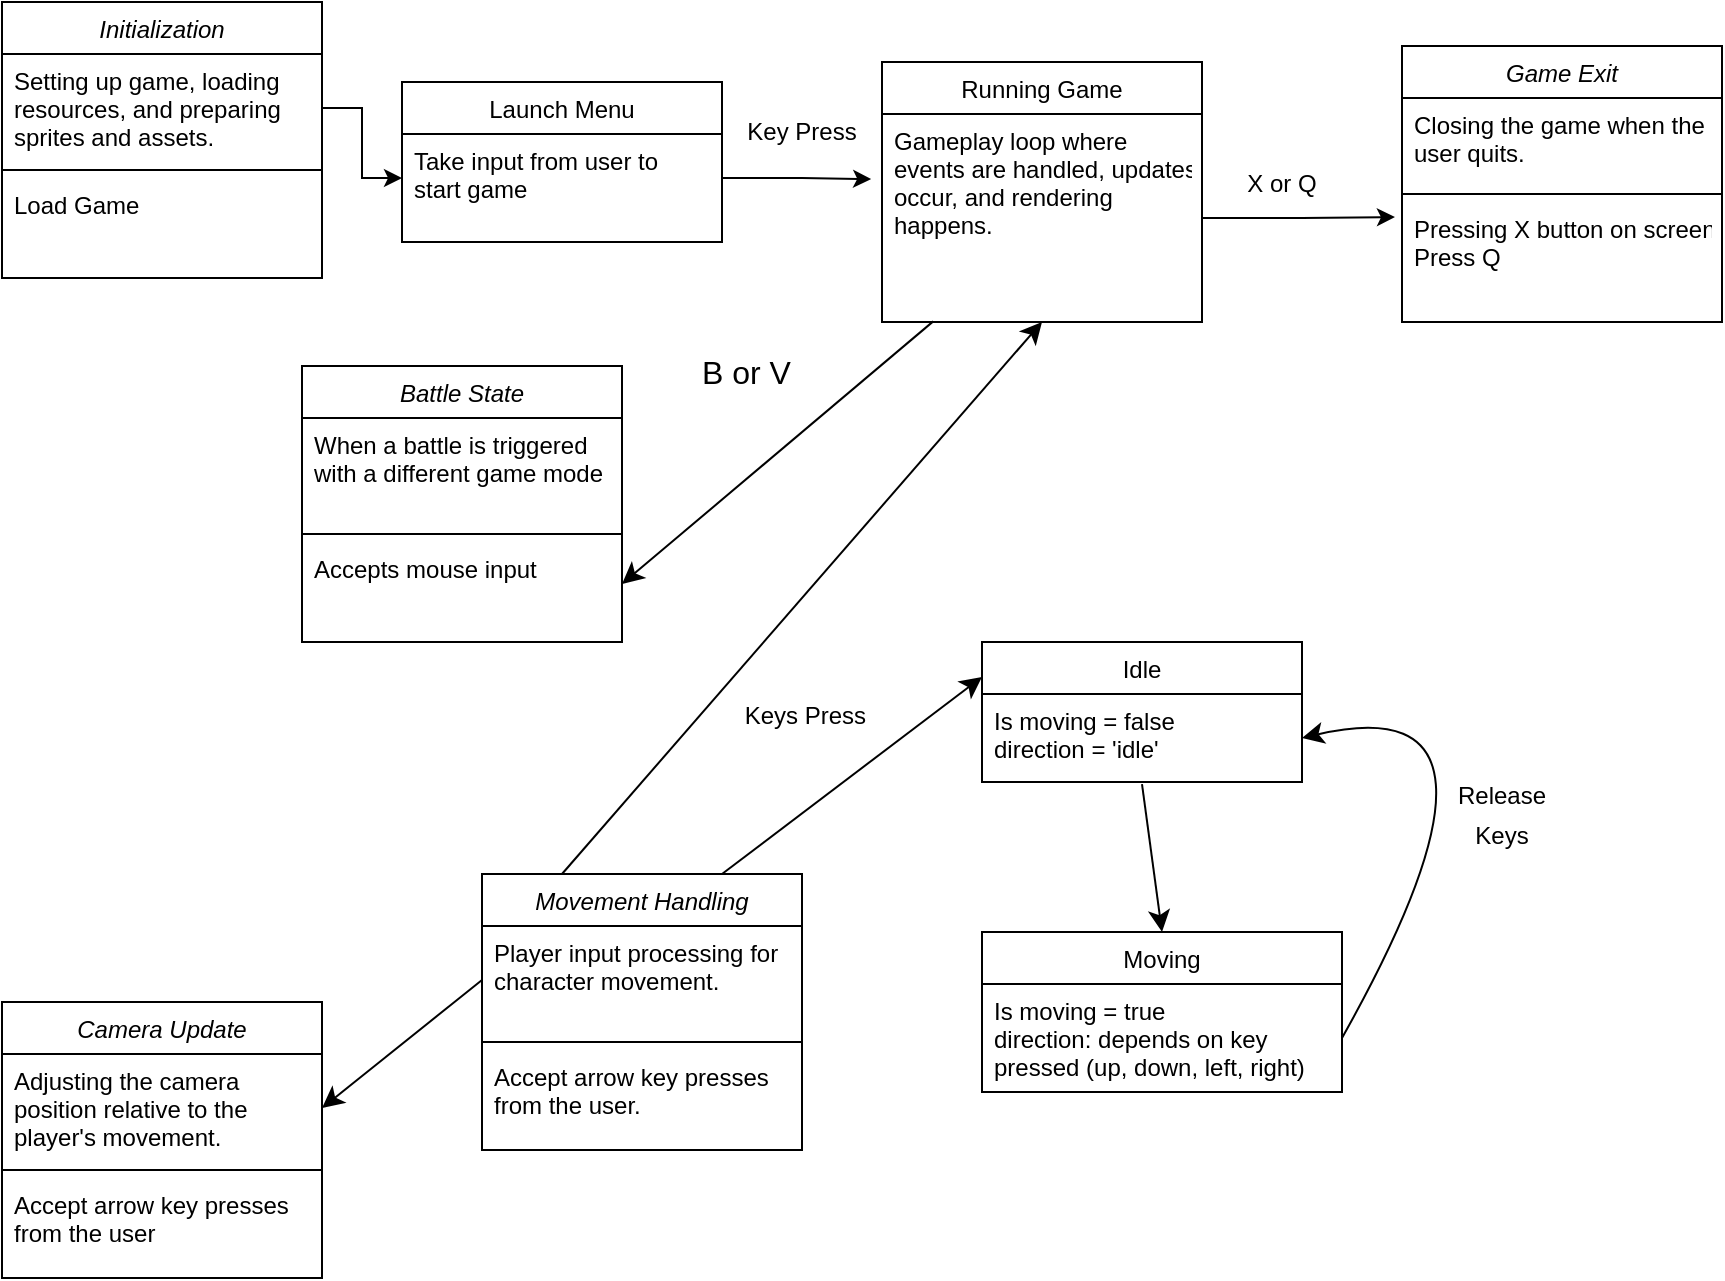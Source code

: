 <mxfile version="24.8.4">
  <diagram id="C5RBs43oDa-KdzZeNtuy" name="Page-1">
    <mxGraphModel grid="1" page="1" gridSize="10" guides="1" tooltips="1" connect="1" arrows="1" fold="1" pageScale="1" pageWidth="827" pageHeight="1169" math="0" shadow="0">
      <root>
        <mxCell id="WIyWlLk6GJQsqaUBKTNV-0" />
        <mxCell id="WIyWlLk6GJQsqaUBKTNV-1" parent="WIyWlLk6GJQsqaUBKTNV-0" />
        <mxCell id="zkfFHV4jXpPFQw0GAbJ--0" value="Initialization" style="swimlane;fontStyle=2;align=center;verticalAlign=top;childLayout=stackLayout;horizontal=1;startSize=26;horizontalStack=0;resizeParent=1;resizeLast=0;collapsible=1;marginBottom=0;rounded=0;shadow=0;strokeWidth=1;" vertex="1" parent="WIyWlLk6GJQsqaUBKTNV-1">
          <mxGeometry x="40" y="80" width="160" height="138" as="geometry">
            <mxRectangle x="230" y="140" width="160" height="26" as="alternateBounds" />
          </mxGeometry>
        </mxCell>
        <mxCell id="zkfFHV4jXpPFQw0GAbJ--1" value="Setting up game, loading&#xa;resources, and preparing&#xa;sprites and assets." style="text;align=left;verticalAlign=top;spacingLeft=4;spacingRight=4;overflow=hidden;rotatable=0;points=[[0,0.5],[1,0.5]];portConstraint=eastwest;" vertex="1" parent="zkfFHV4jXpPFQw0GAbJ--0">
          <mxGeometry y="26" width="160" height="54" as="geometry" />
        </mxCell>
        <mxCell id="zkfFHV4jXpPFQw0GAbJ--4" value="" style="line;html=1;strokeWidth=1;align=left;verticalAlign=middle;spacingTop=-1;spacingLeft=3;spacingRight=3;rotatable=0;labelPosition=right;points=[];portConstraint=eastwest;" vertex="1" parent="zkfFHV4jXpPFQw0GAbJ--0">
          <mxGeometry y="80" width="160" height="8" as="geometry" />
        </mxCell>
        <mxCell id="zkfFHV4jXpPFQw0GAbJ--5" value="Load Game" style="text;align=left;verticalAlign=top;spacingLeft=4;spacingRight=4;overflow=hidden;rotatable=0;points=[[0,0.5],[1,0.5]];portConstraint=eastwest;" vertex="1" parent="zkfFHV4jXpPFQw0GAbJ--0">
          <mxGeometry y="88" width="160" height="26" as="geometry" />
        </mxCell>
        <mxCell id="zkfFHV4jXpPFQw0GAbJ--6" value="Launch Menu" style="swimlane;fontStyle=0;align=center;verticalAlign=top;childLayout=stackLayout;horizontal=1;startSize=26;horizontalStack=0;resizeParent=1;resizeLast=0;collapsible=1;marginBottom=0;rounded=0;shadow=0;strokeWidth=1;" vertex="1" parent="WIyWlLk6GJQsqaUBKTNV-1">
          <mxGeometry x="240" y="120" width="160" height="80" as="geometry">
            <mxRectangle x="130" y="380" width="160" height="26" as="alternateBounds" />
          </mxGeometry>
        </mxCell>
        <mxCell id="zkfFHV4jXpPFQw0GAbJ--10" value="Take input from user to&#xa;start game" style="text;align=left;verticalAlign=top;spacingLeft=4;spacingRight=4;overflow=hidden;rotatable=0;points=[[0,0.5],[1,0.5]];portConstraint=eastwest;fontStyle=0" vertex="1" parent="zkfFHV4jXpPFQw0GAbJ--6">
          <mxGeometry y="26" width="160" height="44" as="geometry" />
        </mxCell>
        <mxCell id="zkfFHV4jXpPFQw0GAbJ--13" value="Running Game" style="swimlane;fontStyle=0;align=center;verticalAlign=top;childLayout=stackLayout;horizontal=1;startSize=26;horizontalStack=0;resizeParent=1;resizeLast=0;collapsible=1;marginBottom=0;rounded=0;shadow=0;strokeWidth=1;" vertex="1" parent="WIyWlLk6GJQsqaUBKTNV-1">
          <mxGeometry x="480" y="110" width="160" height="130" as="geometry">
            <mxRectangle x="340" y="380" width="170" height="26" as="alternateBounds" />
          </mxGeometry>
        </mxCell>
        <mxCell id="zkfFHV4jXpPFQw0GAbJ--14" value="Gameplay loop where&#xa;events are handled, updates&#xa;occur, and rendering &#xa;happens." style="text;align=left;verticalAlign=top;spacingLeft=4;spacingRight=4;overflow=hidden;rotatable=0;points=[[0,0.5],[1,0.5]];portConstraint=eastwest;" vertex="1" parent="zkfFHV4jXpPFQw0GAbJ--13">
          <mxGeometry y="26" width="160" height="104" as="geometry" />
        </mxCell>
        <mxCell id="7gZZZT7w3xRmrfiEynyI-3" value="Movement Handling" style="swimlane;fontStyle=2;align=center;verticalAlign=top;childLayout=stackLayout;horizontal=1;startSize=26;horizontalStack=0;resizeParent=1;resizeLast=0;collapsible=1;marginBottom=0;rounded=0;shadow=0;strokeWidth=1;" vertex="1" parent="WIyWlLk6GJQsqaUBKTNV-1">
          <mxGeometry x="280" y="516" width="160" height="138" as="geometry">
            <mxRectangle x="230" y="140" width="160" height="26" as="alternateBounds" />
          </mxGeometry>
        </mxCell>
        <mxCell id="7gZZZT7w3xRmrfiEynyI-4" value="Player input processing for&#xa;character movement." style="text;align=left;verticalAlign=top;spacingLeft=4;spacingRight=4;overflow=hidden;rotatable=0;points=[[0,0.5],[1,0.5]];portConstraint=eastwest;" vertex="1" parent="7gZZZT7w3xRmrfiEynyI-3">
          <mxGeometry y="26" width="160" height="54" as="geometry" />
        </mxCell>
        <mxCell id="7gZZZT7w3xRmrfiEynyI-5" value="" style="line;html=1;strokeWidth=1;align=left;verticalAlign=middle;spacingTop=-1;spacingLeft=3;spacingRight=3;rotatable=0;labelPosition=right;points=[];portConstraint=eastwest;" vertex="1" parent="7gZZZT7w3xRmrfiEynyI-3">
          <mxGeometry y="80" width="160" height="8" as="geometry" />
        </mxCell>
        <mxCell id="7gZZZT7w3xRmrfiEynyI-6" value="Accept arrow key presses &#xa;from the user." style="text;align=left;verticalAlign=top;spacingLeft=4;spacingRight=4;overflow=hidden;rotatable=0;points=[[0,0.5],[1,0.5]];portConstraint=eastwest;" vertex="1" parent="7gZZZT7w3xRmrfiEynyI-3">
          <mxGeometry y="88" width="160" height="42" as="geometry" />
        </mxCell>
        <mxCell id="7gZZZT7w3xRmrfiEynyI-7" value="Camera Update" style="swimlane;fontStyle=2;align=center;verticalAlign=top;childLayout=stackLayout;horizontal=1;startSize=26;horizontalStack=0;resizeParent=1;resizeLast=0;collapsible=1;marginBottom=0;rounded=0;shadow=0;strokeWidth=1;" vertex="1" parent="WIyWlLk6GJQsqaUBKTNV-1">
          <mxGeometry x="40" y="580" width="160" height="138" as="geometry">
            <mxRectangle x="230" y="140" width="160" height="26" as="alternateBounds" />
          </mxGeometry>
        </mxCell>
        <mxCell id="7gZZZT7w3xRmrfiEynyI-8" value="Adjusting the camera&#xa;position relative to the&#xa;player&#39;s movement." style="text;align=left;verticalAlign=top;spacingLeft=4;spacingRight=4;overflow=hidden;rotatable=0;points=[[0,0.5],[1,0.5]];portConstraint=eastwest;" vertex="1" parent="7gZZZT7w3xRmrfiEynyI-7">
          <mxGeometry y="26" width="160" height="54" as="geometry" />
        </mxCell>
        <mxCell id="7gZZZT7w3xRmrfiEynyI-9" value="" style="line;html=1;strokeWidth=1;align=left;verticalAlign=middle;spacingTop=-1;spacingLeft=3;spacingRight=3;rotatable=0;labelPosition=right;points=[];portConstraint=eastwest;" vertex="1" parent="7gZZZT7w3xRmrfiEynyI-7">
          <mxGeometry y="80" width="160" height="8" as="geometry" />
        </mxCell>
        <mxCell id="7gZZZT7w3xRmrfiEynyI-10" value="Accept arrow key presses &#xa;from the user" style="text;align=left;verticalAlign=top;spacingLeft=4;spacingRight=4;overflow=hidden;rotatable=0;points=[[0,0.5],[1,0.5]];portConstraint=eastwest;" vertex="1" parent="7gZZZT7w3xRmrfiEynyI-7">
          <mxGeometry y="88" width="160" height="42" as="geometry" />
        </mxCell>
        <mxCell id="7gZZZT7w3xRmrfiEynyI-11" value="" style="edgeStyle=orthogonalEdgeStyle;rounded=0;orthogonalLoop=1;jettySize=auto;html=1;" edge="1" parent="WIyWlLk6GJQsqaUBKTNV-1" source="zkfFHV4jXpPFQw0GAbJ--1" target="zkfFHV4jXpPFQw0GAbJ--10">
          <mxGeometry relative="1" as="geometry" />
        </mxCell>
        <mxCell id="7gZZZT7w3xRmrfiEynyI-13" style="edgeStyle=orthogonalEdgeStyle;rounded=0;orthogonalLoop=1;jettySize=auto;html=1;entryX=-0.034;entryY=0.313;entryDx=0;entryDy=0;entryPerimeter=0;" edge="1" parent="WIyWlLk6GJQsqaUBKTNV-1" source="zkfFHV4jXpPFQw0GAbJ--10" target="zkfFHV4jXpPFQw0GAbJ--14">
          <mxGeometry relative="1" as="geometry" />
        </mxCell>
        <mxCell id="7gZZZT7w3xRmrfiEynyI-15" value="Key Press" style="text;strokeColor=none;align=center;fillColor=none;html=1;verticalAlign=middle;whiteSpace=wrap;rounded=0;" vertex="1" parent="WIyWlLk6GJQsqaUBKTNV-1">
          <mxGeometry x="410" y="130" width="60" height="30" as="geometry" />
        </mxCell>
        <mxCell id="EY8EJUOKgN2dZUqDW8RO-14" style="edgeStyle=none;curved=1;rounded=0;orthogonalLoop=1;jettySize=auto;html=1;fontSize=12;startSize=8;endSize=8;entryX=0;entryY=0.25;entryDx=0;entryDy=0;exitX=0.75;exitY=0;exitDx=0;exitDy=0;" edge="1" parent="WIyWlLk6GJQsqaUBKTNV-1" source="7gZZZT7w3xRmrfiEynyI-3" target="EY8EJUOKgN2dZUqDW8RO-16">
          <mxGeometry relative="1" as="geometry">
            <mxPoint x="480" y="340.857" as="targetPoint" />
          </mxGeometry>
        </mxCell>
        <mxCell id="EY8EJUOKgN2dZUqDW8RO-16" value="Idle" style="swimlane;fontStyle=0;align=center;verticalAlign=top;childLayout=stackLayout;horizontal=1;startSize=26;horizontalStack=0;resizeParent=1;resizeLast=0;collapsible=1;marginBottom=0;rounded=0;shadow=0;strokeWidth=1;" vertex="1" parent="WIyWlLk6GJQsqaUBKTNV-1">
          <mxGeometry x="530" y="400" width="160" height="70" as="geometry">
            <mxRectangle x="340" y="380" width="170" height="26" as="alternateBounds" />
          </mxGeometry>
        </mxCell>
        <mxCell id="EY8EJUOKgN2dZUqDW8RO-17" value="Is moving = false&#xa;direction = &#39;idle&#39;" style="text;align=left;verticalAlign=top;spacingLeft=4;spacingRight=4;overflow=hidden;rotatable=0;points=[[0,0.5],[1,0.5]];portConstraint=eastwest;" vertex="1" parent="EY8EJUOKgN2dZUqDW8RO-16">
          <mxGeometry y="26" width="160" height="44" as="geometry" />
        </mxCell>
        <mxCell id="7gZZZT7w3xRmrfiEynyI-19" value="Battle State" style="swimlane;fontStyle=2;align=center;verticalAlign=top;childLayout=stackLayout;horizontal=1;startSize=26;horizontalStack=0;resizeParent=1;resizeLast=0;collapsible=1;marginBottom=0;rounded=0;shadow=0;strokeWidth=1;" vertex="1" parent="WIyWlLk6GJQsqaUBKTNV-1">
          <mxGeometry x="190" y="262" width="160" height="138" as="geometry">
            <mxRectangle x="230" y="140" width="160" height="26" as="alternateBounds" />
          </mxGeometry>
        </mxCell>
        <mxCell id="7gZZZT7w3xRmrfiEynyI-20" value="When a battle is triggered&#xa;with a different game mode" style="text;align=left;verticalAlign=top;spacingLeft=4;spacingRight=4;overflow=hidden;rotatable=0;points=[[0,0.5],[1,0.5]];portConstraint=eastwest;" vertex="1" parent="7gZZZT7w3xRmrfiEynyI-19">
          <mxGeometry y="26" width="160" height="54" as="geometry" />
        </mxCell>
        <mxCell id="7gZZZT7w3xRmrfiEynyI-21" value="" style="line;html=1;strokeWidth=1;align=left;verticalAlign=middle;spacingTop=-1;spacingLeft=3;spacingRight=3;rotatable=0;labelPosition=right;points=[];portConstraint=eastwest;" vertex="1" parent="7gZZZT7w3xRmrfiEynyI-19">
          <mxGeometry y="80" width="160" height="8" as="geometry" />
        </mxCell>
        <mxCell id="7gZZZT7w3xRmrfiEynyI-22" value="Accepts mouse input" style="text;align=left;verticalAlign=top;spacingLeft=4;spacingRight=4;overflow=hidden;rotatable=0;points=[[0,0.5],[1,0.5]];portConstraint=eastwest;" vertex="1" parent="7gZZZT7w3xRmrfiEynyI-19">
          <mxGeometry y="88" width="160" height="42" as="geometry" />
        </mxCell>
        <mxCell id="EY8EJUOKgN2dZUqDW8RO-20" value="" style="endArrow=classic;html=1;rounded=0;fontSize=12;startSize=8;endSize=8;curved=1;exitX=0.5;exitY=1.023;exitDx=0;exitDy=0;exitPerimeter=0;entryX=0.5;entryY=0;entryDx=0;entryDy=0;" edge="1" parent="WIyWlLk6GJQsqaUBKTNV-1" source="EY8EJUOKgN2dZUqDW8RO-17" target="EY8EJUOKgN2dZUqDW8RO-21">
          <mxGeometry width="50" height="50" relative="1" as="geometry">
            <mxPoint x="430" y="320" as="sourcePoint" />
            <mxPoint x="560" y="400" as="targetPoint" />
          </mxGeometry>
        </mxCell>
        <mxCell id="7gZZZT7w3xRmrfiEynyI-23" value="Game Exit" style="swimlane;fontStyle=2;align=center;verticalAlign=top;childLayout=stackLayout;horizontal=1;startSize=26;horizontalStack=0;resizeParent=1;resizeLast=0;collapsible=1;marginBottom=0;rounded=0;shadow=0;strokeWidth=1;" vertex="1" parent="WIyWlLk6GJQsqaUBKTNV-1">
          <mxGeometry x="740" y="102" width="160" height="138" as="geometry">
            <mxRectangle x="230" y="140" width="160" height="26" as="alternateBounds" />
          </mxGeometry>
        </mxCell>
        <mxCell id="7gZZZT7w3xRmrfiEynyI-24" value="Closing the game when the&#xa;user quits." style="text;align=left;verticalAlign=top;spacingLeft=4;spacingRight=4;overflow=hidden;rotatable=0;points=[[0,0.5],[1,0.5]];portConstraint=eastwest;" vertex="1" parent="7gZZZT7w3xRmrfiEynyI-23">
          <mxGeometry y="26" width="160" height="44" as="geometry" />
        </mxCell>
        <mxCell id="7gZZZT7w3xRmrfiEynyI-25" value="" style="line;html=1;strokeWidth=1;align=left;verticalAlign=middle;spacingTop=-1;spacingLeft=3;spacingRight=3;rotatable=0;labelPosition=right;points=[];portConstraint=eastwest;" vertex="1" parent="7gZZZT7w3xRmrfiEynyI-23">
          <mxGeometry y="70" width="160" height="8" as="geometry" />
        </mxCell>
        <mxCell id="7gZZZT7w3xRmrfiEynyI-26" value="Pressing X button on screen&#xa;Press Q" style="text;align=left;verticalAlign=top;spacingLeft=4;spacingRight=4;overflow=hidden;rotatable=0;points=[[0,0.5],[1,0.5]];portConstraint=eastwest;" vertex="1" parent="7gZZZT7w3xRmrfiEynyI-23">
          <mxGeometry y="78" width="160" height="42" as="geometry" />
        </mxCell>
        <mxCell id="EY8EJUOKgN2dZUqDW8RO-21" value="Moving" style="swimlane;fontStyle=0;align=center;verticalAlign=top;childLayout=stackLayout;horizontal=1;startSize=26;horizontalStack=0;resizeParent=1;resizeLast=0;collapsible=1;marginBottom=0;rounded=0;shadow=0;strokeWidth=1;" vertex="1" parent="WIyWlLk6GJQsqaUBKTNV-1">
          <mxGeometry x="530" y="545" width="180" height="80" as="geometry">
            <mxRectangle x="340" y="380" width="170" height="26" as="alternateBounds" />
          </mxGeometry>
        </mxCell>
        <mxCell id="EY8EJUOKgN2dZUqDW8RO-22" value="Is moving = true&#xa;direction: depends on key &#xa;pressed (up, down, left, right)" style="text;align=left;verticalAlign=top;spacingLeft=4;spacingRight=4;overflow=hidden;rotatable=0;points=[[0,0.5],[1,0.5]];portConstraint=eastwest;" vertex="1" parent="EY8EJUOKgN2dZUqDW8RO-21">
          <mxGeometry y="26" width="180" height="54" as="geometry" />
        </mxCell>
        <mxCell id="EY8EJUOKgN2dZUqDW8RO-25" value="" style="endArrow=classic;html=1;rounded=0;fontSize=12;startSize=8;endSize=8;curved=1;exitX=1;exitY=0.5;exitDx=0;exitDy=0;entryX=1;entryY=0.5;entryDx=0;entryDy=0;" edge="1" parent="WIyWlLk6GJQsqaUBKTNV-1" source="EY8EJUOKgN2dZUqDW8RO-22" target="EY8EJUOKgN2dZUqDW8RO-17">
          <mxGeometry width="50" height="50" relative="1" as="geometry">
            <mxPoint x="910" y="320" as="sourcePoint" />
            <mxPoint x="960" y="270" as="targetPoint" />
            <Array as="points">
              <mxPoint x="810" y="420" />
            </Array>
          </mxGeometry>
        </mxCell>
        <mxCell id="EY8EJUOKgN2dZUqDW8RO-26" value="&lt;font style=&quot;font-size: 12px;&quot;&gt;&amp;nbsp;Keys Press&lt;/font&gt;" style="text;html=1;align=center;verticalAlign=middle;whiteSpace=wrap;rounded=0;fontSize=16;direction=east;flipV=0;flipH=1;" vertex="1" parent="WIyWlLk6GJQsqaUBKTNV-1">
          <mxGeometry x="395" y="410" width="90" height="50" as="geometry" />
        </mxCell>
        <mxCell id="EY8EJUOKgN2dZUqDW8RO-29" value="&lt;font style=&quot;font-size: 12px;&quot;&gt;Release Keys&lt;/font&gt;" style="text;html=1;align=center;verticalAlign=middle;whiteSpace=wrap;rounded=0;fontSize=16;flipH=0;flipV=1;direction=west;" vertex="1" parent="WIyWlLk6GJQsqaUBKTNV-1">
          <mxGeometry x="760" y="470" width="60" height="30" as="geometry" />
        </mxCell>
        <mxCell id="7gZZZT7w3xRmrfiEynyI-29" style="edgeStyle=orthogonalEdgeStyle;rounded=0;orthogonalLoop=1;jettySize=auto;html=1;entryX=-0.022;entryY=0.179;entryDx=0;entryDy=0;entryPerimeter=0;" edge="1" parent="WIyWlLk6GJQsqaUBKTNV-1" source="zkfFHV4jXpPFQw0GAbJ--14" target="7gZZZT7w3xRmrfiEynyI-26">
          <mxGeometry relative="1" as="geometry" />
        </mxCell>
        <mxCell id="7gZZZT7w3xRmrfiEynyI-30" value="X or Q" style="text;strokeColor=none;align=center;fillColor=none;html=1;verticalAlign=middle;whiteSpace=wrap;rounded=0;" vertex="1" parent="WIyWlLk6GJQsqaUBKTNV-1">
          <mxGeometry x="650" y="156" width="60" height="30" as="geometry" />
        </mxCell>
        <mxCell id="EY8EJUOKgN2dZUqDW8RO-30" value="" style="endArrow=classic;html=1;rounded=0;fontSize=12;startSize=8;endSize=8;curved=1;exitX=0;exitY=0.5;exitDx=0;exitDy=0;entryX=1;entryY=0.5;entryDx=0;entryDy=0;" edge="1" parent="WIyWlLk6GJQsqaUBKTNV-1" source="7gZZZT7w3xRmrfiEynyI-4" target="7gZZZT7w3xRmrfiEynyI-8">
          <mxGeometry width="50" height="50" relative="1" as="geometry">
            <mxPoint x="490" y="550" as="sourcePoint" />
            <mxPoint x="540" y="500" as="targetPoint" />
          </mxGeometry>
        </mxCell>
        <mxCell id="EY8EJUOKgN2dZUqDW8RO-31" style="edgeStyle=none;curved=1;rounded=0;orthogonalLoop=1;jettySize=auto;html=1;exitX=0.75;exitY=0;exitDx=0;exitDy=0;fontSize=12;startSize=8;endSize=8;" edge="1" parent="WIyWlLk6GJQsqaUBKTNV-1" source="EY8EJUOKgN2dZUqDW8RO-26" target="EY8EJUOKgN2dZUqDW8RO-26">
          <mxGeometry relative="1" as="geometry" />
        </mxCell>
        <mxCell id="EY8EJUOKgN2dZUqDW8RO-32" value="" style="endArrow=classic;html=1;rounded=0;fontSize=12;startSize=8;endSize=8;curved=1;exitX=0.16;exitY=0.997;exitDx=0;exitDy=0;exitPerimeter=0;entryX=1;entryY=0.5;entryDx=0;entryDy=0;" edge="1" parent="WIyWlLk6GJQsqaUBKTNV-1" source="zkfFHV4jXpPFQw0GAbJ--14" target="7gZZZT7w3xRmrfiEynyI-22">
          <mxGeometry width="50" height="50" relative="1" as="geometry">
            <mxPoint x="510" y="450" as="sourcePoint" />
            <mxPoint x="560" y="400" as="targetPoint" />
          </mxGeometry>
        </mxCell>
        <mxCell id="EY8EJUOKgN2dZUqDW8RO-33" value="&amp;nbsp;B or V" style="text;html=1;align=center;verticalAlign=middle;whiteSpace=wrap;rounded=0;fontSize=16;" vertex="1" parent="WIyWlLk6GJQsqaUBKTNV-1">
          <mxGeometry x="380" y="240" width="60" height="50" as="geometry" />
        </mxCell>
        <mxCell id="EY8EJUOKgN2dZUqDW8RO-34" style="edgeStyle=none;curved=1;rounded=0;orthogonalLoop=1;jettySize=auto;html=1;exitX=0.25;exitY=0;exitDx=0;exitDy=0;fontSize=12;startSize=8;endSize=8;" edge="1" parent="WIyWlLk6GJQsqaUBKTNV-1" source="7gZZZT7w3xRmrfiEynyI-3">
          <mxGeometry relative="1" as="geometry">
            <mxPoint x="560" y="240" as="targetPoint" />
          </mxGeometry>
        </mxCell>
      </root>
    </mxGraphModel>
  </diagram>
</mxfile>
